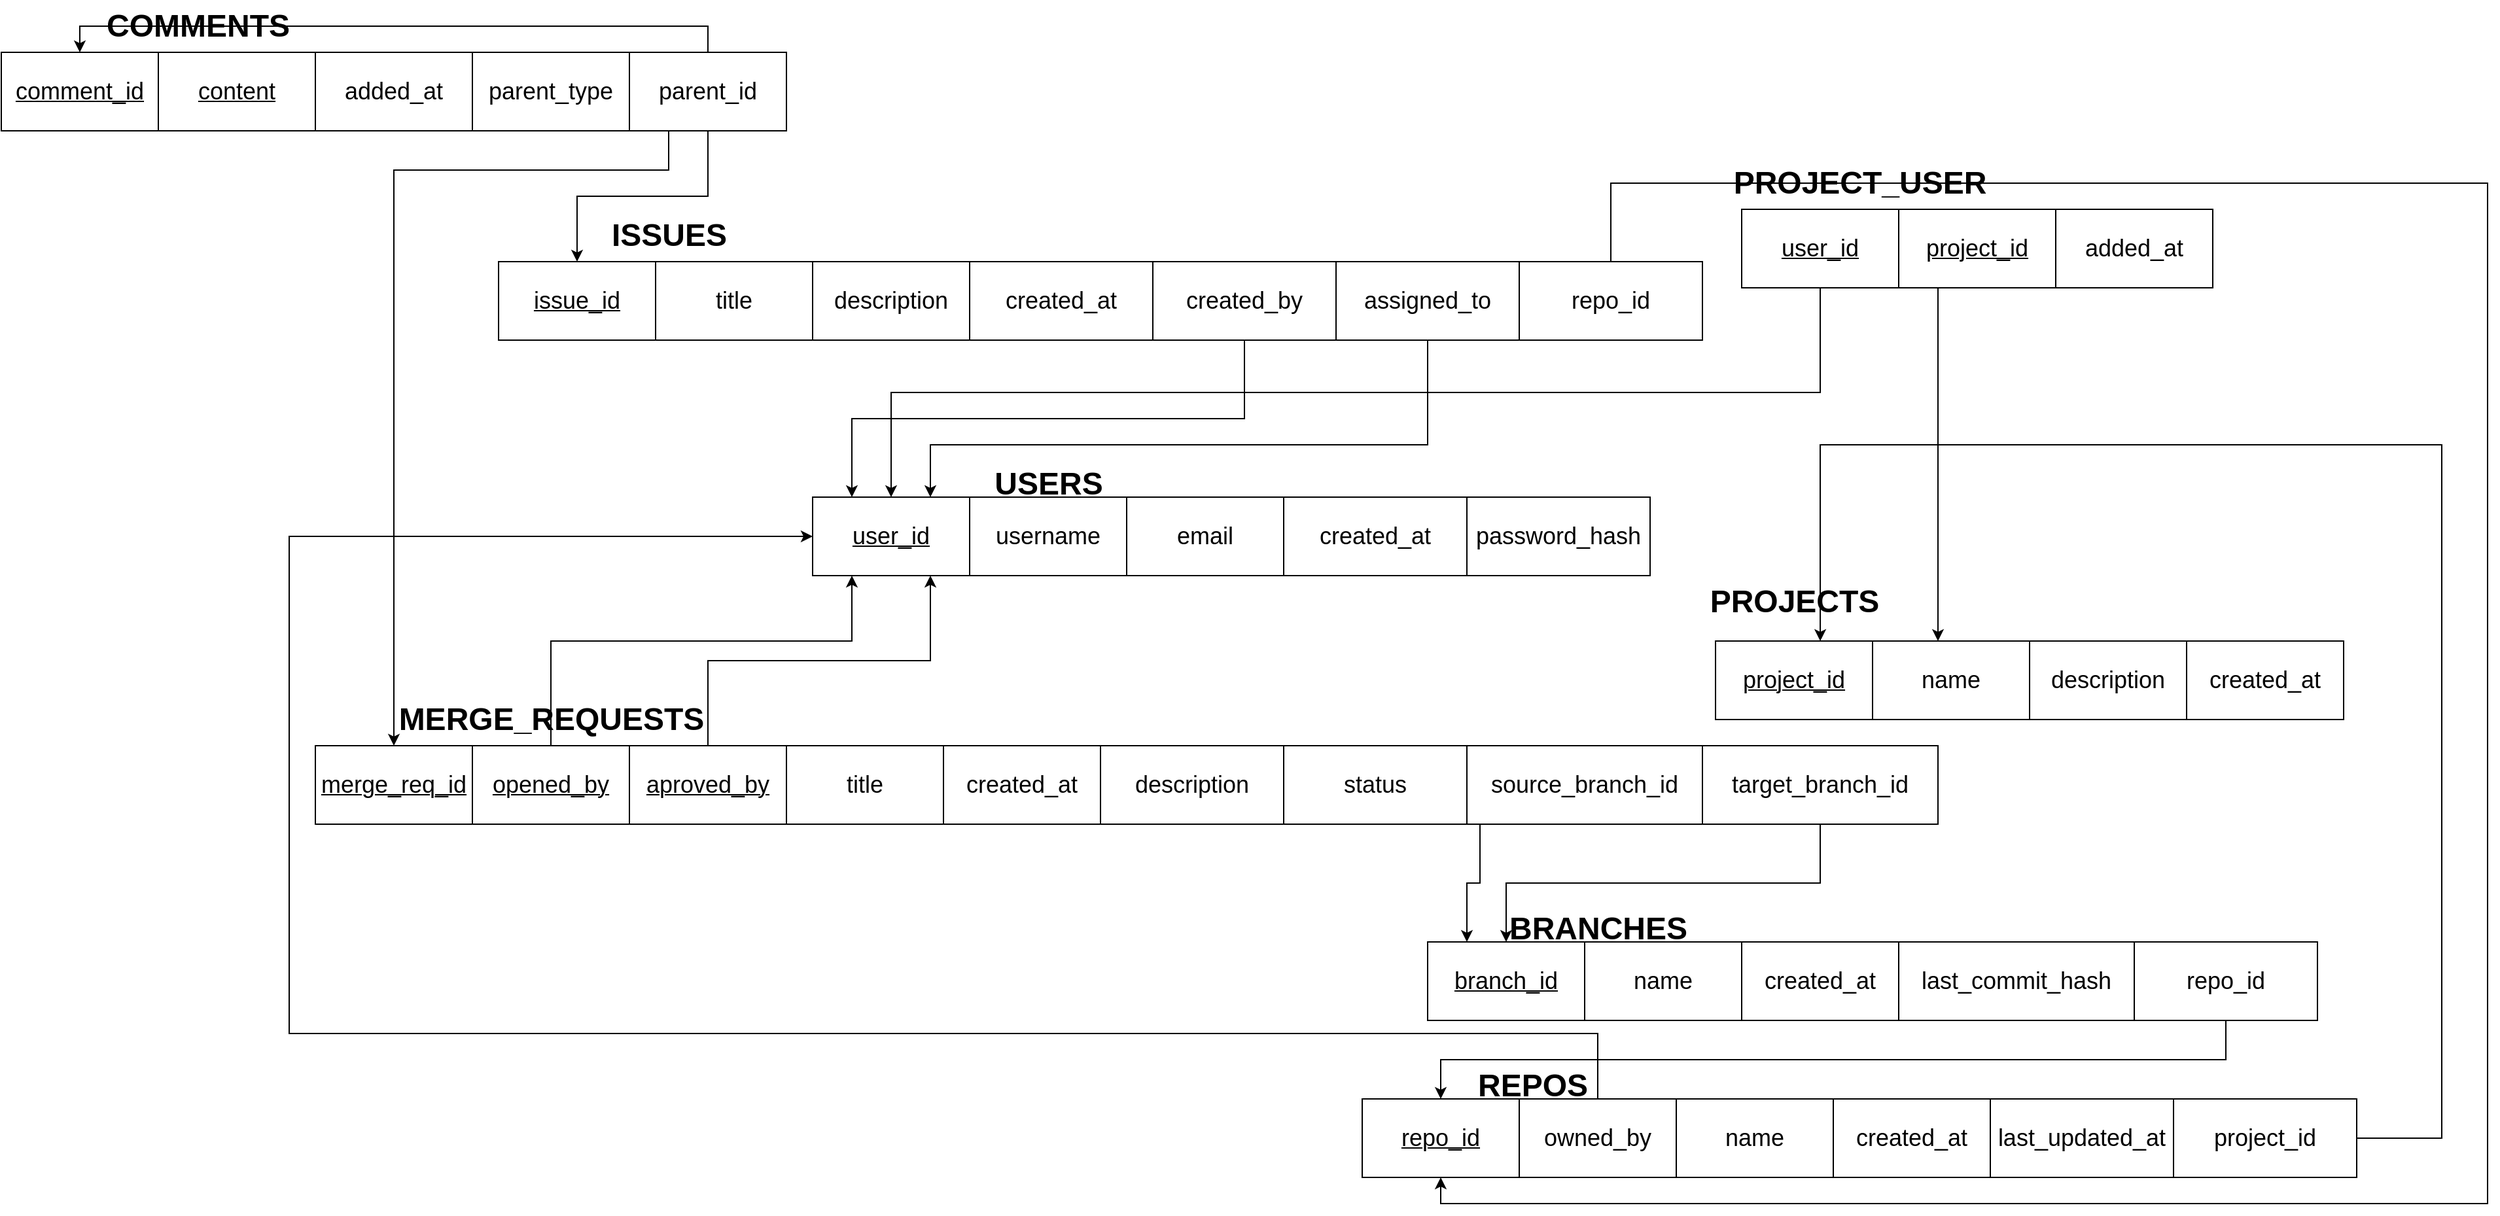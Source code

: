 <mxfile version="24.8.4">
  <diagram name="Page-1" id="3NEETwi28LWin1lFvWzU">
    <mxGraphModel dx="3607" dy="3693" grid="1" gridSize="10" guides="1" tooltips="1" connect="1" arrows="1" fold="1" page="1" pageScale="1" pageWidth="850" pageHeight="1100" math="0" shadow="0">
      <root>
        <mxCell id="0" />
        <mxCell id="1" parent="0" />
        <mxCell id="KrxZb_zsHXh1Ge1TOmgq-1" value="&lt;u&gt;&lt;font style=&quot;font-size: 18px;&quot;&gt;project_id&lt;/font&gt;&lt;/u&gt;" style="rounded=0;whiteSpace=wrap;html=1;" vertex="1" parent="1">
          <mxGeometry x="390" y="-170" width="120" height="60" as="geometry" />
        </mxCell>
        <mxCell id="KrxZb_zsHXh1Ge1TOmgq-2" value="&lt;font style=&quot;font-size: 18px;&quot;&gt;name&lt;/font&gt;" style="rounded=0;whiteSpace=wrap;html=1;" vertex="1" parent="1">
          <mxGeometry x="510" y="-170" width="120" height="60" as="geometry" />
        </mxCell>
        <mxCell id="KrxZb_zsHXh1Ge1TOmgq-3" value="&lt;font style=&quot;font-size: 18px;&quot;&gt;description&lt;/font&gt;" style="rounded=0;whiteSpace=wrap;html=1;" vertex="1" parent="1">
          <mxGeometry x="630" y="-170" width="120" height="60" as="geometry" />
        </mxCell>
        <mxCell id="KrxZb_zsHXh1Ge1TOmgq-4" value="&lt;font style=&quot;font-size: 18px;&quot;&gt;created_at&lt;/font&gt;" style="rounded=0;whiteSpace=wrap;html=1;" vertex="1" parent="1">
          <mxGeometry x="750" y="-170" width="120" height="60" as="geometry" />
        </mxCell>
        <mxCell id="KrxZb_zsHXh1Ge1TOmgq-6" value="&lt;u&gt;&lt;font style=&quot;font-size: 18px;&quot;&gt;repo_id&lt;/font&gt;&lt;/u&gt;" style="rounded=0;whiteSpace=wrap;html=1;" vertex="1" parent="1">
          <mxGeometry x="120" y="180" width="120" height="60" as="geometry" />
        </mxCell>
        <mxCell id="KrxZb_zsHXh1Ge1TOmgq-7" value="&lt;font style=&quot;font-size: 18px;&quot;&gt;name&lt;/font&gt;" style="rounded=0;whiteSpace=wrap;html=1;" vertex="1" parent="1">
          <mxGeometry x="360" y="180" width="120" height="60" as="geometry" />
        </mxCell>
        <mxCell id="KrxZb_zsHXh1Ge1TOmgq-8" value="&lt;span style=&quot;font-size: 18px;&quot;&gt;created_at&lt;/span&gt;" style="rounded=0;whiteSpace=wrap;html=1;" vertex="1" parent="1">
          <mxGeometry x="480" y="180" width="120" height="60" as="geometry" />
        </mxCell>
        <mxCell id="KrxZb_zsHXh1Ge1TOmgq-9" value="&lt;font style=&quot;font-size: 18px;&quot;&gt;last_updated_at&lt;/font&gt;" style="rounded=0;whiteSpace=wrap;html=1;" vertex="1" parent="1">
          <mxGeometry x="600" y="180" width="140" height="60" as="geometry" />
        </mxCell>
        <mxCell id="KrxZb_zsHXh1Ge1TOmgq-12" style="edgeStyle=orthogonalEdgeStyle;rounded=0;orthogonalLoop=1;jettySize=auto;html=1;exitX=1;exitY=0.5;exitDx=0;exitDy=0;entryX=0.667;entryY=0;entryDx=0;entryDy=0;entryPerimeter=0;" edge="1" parent="1" source="KrxZb_zsHXh1Ge1TOmgq-10" target="KrxZb_zsHXh1Ge1TOmgq-1">
          <mxGeometry relative="1" as="geometry">
            <mxPoint x="835" y="220" as="sourcePoint" />
            <mxPoint x="470" y="-210" as="targetPoint" />
            <Array as="points">
              <mxPoint x="880" y="210" />
              <mxPoint x="945" y="210" />
              <mxPoint x="945" y="-320" />
              <mxPoint x="470" y="-320" />
            </Array>
          </mxGeometry>
        </mxCell>
        <mxCell id="KrxZb_zsHXh1Ge1TOmgq-10" value="&lt;font style=&quot;font-size: 18px;&quot;&gt;project_id&lt;/font&gt;" style="rounded=0;whiteSpace=wrap;html=1;" vertex="1" parent="1">
          <mxGeometry x="740" y="180" width="140" height="60" as="geometry" />
        </mxCell>
        <mxCell id="KrxZb_zsHXh1Ge1TOmgq-13" value="&lt;u&gt;&lt;font style=&quot;font-size: 18px;&quot;&gt;branch_id&lt;/font&gt;&lt;/u&gt;" style="rounded=0;whiteSpace=wrap;html=1;" vertex="1" parent="1">
          <mxGeometry x="170" y="60" width="120" height="60" as="geometry" />
        </mxCell>
        <mxCell id="KrxZb_zsHXh1Ge1TOmgq-14" value="&lt;font style=&quot;font-size: 18px;&quot;&gt;name&lt;/font&gt;" style="rounded=0;whiteSpace=wrap;html=1;" vertex="1" parent="1">
          <mxGeometry x="290" y="60" width="120" height="60" as="geometry" />
        </mxCell>
        <mxCell id="KrxZb_zsHXh1Ge1TOmgq-15" value="&lt;span style=&quot;font-size: 18px;&quot;&gt;created_at&lt;/span&gt;" style="rounded=0;whiteSpace=wrap;html=1;" vertex="1" parent="1">
          <mxGeometry x="410" y="60" width="120" height="60" as="geometry" />
        </mxCell>
        <mxCell id="KrxZb_zsHXh1Ge1TOmgq-16" value="&lt;font style=&quot;font-size: 18px;&quot;&gt;last_commit_hash&lt;/font&gt;" style="rounded=0;whiteSpace=wrap;html=1;" vertex="1" parent="1">
          <mxGeometry x="530" y="60" width="180" height="60" as="geometry" />
        </mxCell>
        <mxCell id="KrxZb_zsHXh1Ge1TOmgq-18" style="edgeStyle=orthogonalEdgeStyle;rounded=0;orthogonalLoop=1;jettySize=auto;html=1;exitX=0.5;exitY=1;exitDx=0;exitDy=0;entryX=0.5;entryY=0;entryDx=0;entryDy=0;" edge="1" parent="1" source="KrxZb_zsHXh1Ge1TOmgq-17" target="KrxZb_zsHXh1Ge1TOmgq-6">
          <mxGeometry relative="1" as="geometry" />
        </mxCell>
        <mxCell id="KrxZb_zsHXh1Ge1TOmgq-17" value="&lt;font style=&quot;font-size: 18px;&quot;&gt;repo_id&lt;/font&gt;" style="rounded=0;whiteSpace=wrap;html=1;" vertex="1" parent="1">
          <mxGeometry x="710" y="60" width="140" height="60" as="geometry" />
        </mxCell>
        <mxCell id="KrxZb_zsHXh1Ge1TOmgq-19" value="&lt;u&gt;&lt;font style=&quot;font-size: 18px;&quot;&gt;merge_req_id&lt;/font&gt;&lt;/u&gt;" style="rounded=0;whiteSpace=wrap;html=1;" vertex="1" parent="1">
          <mxGeometry x="-680" y="-90" width="120" height="60" as="geometry" />
        </mxCell>
        <mxCell id="KrxZb_zsHXh1Ge1TOmgq-20" value="&lt;font style=&quot;font-size: 18px;&quot;&gt;title&lt;/font&gt;" style="rounded=0;whiteSpace=wrap;html=1;" vertex="1" parent="1">
          <mxGeometry x="-320" y="-90" width="120" height="60" as="geometry" />
        </mxCell>
        <mxCell id="KrxZb_zsHXh1Ge1TOmgq-21" value="&lt;span style=&quot;font-size: 18px;&quot;&gt;created_at&lt;/span&gt;" style="rounded=0;whiteSpace=wrap;html=1;" vertex="1" parent="1">
          <mxGeometry x="-200" y="-90" width="120" height="60" as="geometry" />
        </mxCell>
        <mxCell id="KrxZb_zsHXh1Ge1TOmgq-22" value="&lt;font style=&quot;font-size: 18px;&quot;&gt;description&lt;/font&gt;" style="rounded=0;whiteSpace=wrap;html=1;" vertex="1" parent="1">
          <mxGeometry x="-80" y="-90" width="140" height="60" as="geometry" />
        </mxCell>
        <mxCell id="KrxZb_zsHXh1Ge1TOmgq-23" value="&lt;font style=&quot;font-size: 18px;&quot;&gt;status&lt;/font&gt;" style="rounded=0;whiteSpace=wrap;html=1;" vertex="1" parent="1">
          <mxGeometry x="60" y="-90" width="140" height="60" as="geometry" />
        </mxCell>
        <mxCell id="KrxZb_zsHXh1Ge1TOmgq-26" style="edgeStyle=orthogonalEdgeStyle;rounded=0;orthogonalLoop=1;jettySize=auto;html=1;exitX=0.5;exitY=1;exitDx=0;exitDy=0;entryX=0.25;entryY=0;entryDx=0;entryDy=0;" edge="1" parent="1" source="KrxZb_zsHXh1Ge1TOmgq-24" target="KrxZb_zsHXh1Ge1TOmgq-13">
          <mxGeometry relative="1" as="geometry">
            <Array as="points">
              <mxPoint x="210" y="-30" />
              <mxPoint x="210" y="15" />
              <mxPoint x="200" y="15" />
            </Array>
          </mxGeometry>
        </mxCell>
        <mxCell id="KrxZb_zsHXh1Ge1TOmgq-24" value="&lt;font style=&quot;font-size: 18px;&quot;&gt;source_branch_id&lt;/font&gt;" style="rounded=0;whiteSpace=wrap;html=1;" vertex="1" parent="1">
          <mxGeometry x="200" y="-90" width="180" height="60" as="geometry" />
        </mxCell>
        <mxCell id="KrxZb_zsHXh1Ge1TOmgq-27" style="edgeStyle=orthogonalEdgeStyle;rounded=0;orthogonalLoop=1;jettySize=auto;html=1;exitX=0.5;exitY=1;exitDx=0;exitDy=0;entryX=0.5;entryY=0;entryDx=0;entryDy=0;" edge="1" parent="1" source="KrxZb_zsHXh1Ge1TOmgq-25" target="KrxZb_zsHXh1Ge1TOmgq-13">
          <mxGeometry relative="1" as="geometry" />
        </mxCell>
        <mxCell id="KrxZb_zsHXh1Ge1TOmgq-25" value="&lt;font style=&quot;font-size: 18px;&quot;&gt;target_branch_id&lt;/font&gt;" style="rounded=0;whiteSpace=wrap;html=1;" vertex="1" parent="1">
          <mxGeometry x="380" y="-90" width="180" height="60" as="geometry" />
        </mxCell>
        <mxCell id="KrxZb_zsHXh1Ge1TOmgq-28" value="&lt;u&gt;&lt;font style=&quot;font-size: 18px;&quot;&gt;user_id&lt;/font&gt;&lt;/u&gt;" style="rounded=0;whiteSpace=wrap;html=1;" vertex="1" parent="1">
          <mxGeometry x="-300" y="-280" width="120" height="60" as="geometry" />
        </mxCell>
        <mxCell id="KrxZb_zsHXh1Ge1TOmgq-29" value="&lt;font style=&quot;font-size: 18px;&quot;&gt;username&lt;/font&gt;" style="rounded=0;whiteSpace=wrap;html=1;" vertex="1" parent="1">
          <mxGeometry x="-180" y="-280" width="120" height="60" as="geometry" />
        </mxCell>
        <mxCell id="KrxZb_zsHXh1Ge1TOmgq-30" value="&lt;span style=&quot;font-size: 18px;&quot;&gt;email&lt;/span&gt;" style="rounded=0;whiteSpace=wrap;html=1;" vertex="1" parent="1">
          <mxGeometry x="-60" y="-280" width="120" height="60" as="geometry" />
        </mxCell>
        <mxCell id="KrxZb_zsHXh1Ge1TOmgq-31" value="&lt;font style=&quot;font-size: 18px;&quot;&gt;created_at&lt;/font&gt;" style="rounded=0;whiteSpace=wrap;html=1;" vertex="1" parent="1">
          <mxGeometry x="60" y="-280" width="140" height="60" as="geometry" />
        </mxCell>
        <mxCell id="KrxZb_zsHXh1Ge1TOmgq-32" value="&lt;font style=&quot;font-size: 18px;&quot;&gt;password_hash&lt;/font&gt;" style="rounded=0;whiteSpace=wrap;html=1;" vertex="1" parent="1">
          <mxGeometry x="200" y="-280" width="140" height="60" as="geometry" />
        </mxCell>
        <mxCell id="KrxZb_zsHXh1Ge1TOmgq-39" style="edgeStyle=orthogonalEdgeStyle;rounded=0;orthogonalLoop=1;jettySize=auto;html=1;exitX=0.5;exitY=0;exitDx=0;exitDy=0;entryX=0.25;entryY=1;entryDx=0;entryDy=0;" edge="1" parent="1" source="KrxZb_zsHXh1Ge1TOmgq-35" target="KrxZb_zsHXh1Ge1TOmgq-28">
          <mxGeometry relative="1" as="geometry">
            <Array as="points">
              <mxPoint x="-500" y="-170" />
              <mxPoint x="-270" y="-170" />
            </Array>
          </mxGeometry>
        </mxCell>
        <mxCell id="KrxZb_zsHXh1Ge1TOmgq-35" value="&lt;u&gt;&lt;font style=&quot;font-size: 18px;&quot;&gt;opened_by&lt;/font&gt;&lt;/u&gt;" style="rounded=0;whiteSpace=wrap;html=1;" vertex="1" parent="1">
          <mxGeometry x="-560" y="-90" width="120" height="60" as="geometry" />
        </mxCell>
        <mxCell id="KrxZb_zsHXh1Ge1TOmgq-40" style="edgeStyle=orthogonalEdgeStyle;rounded=0;orthogonalLoop=1;jettySize=auto;html=1;exitX=0.5;exitY=0;exitDx=0;exitDy=0;entryX=0.75;entryY=1;entryDx=0;entryDy=0;" edge="1" parent="1" source="KrxZb_zsHXh1Ge1TOmgq-36" target="KrxZb_zsHXh1Ge1TOmgq-28">
          <mxGeometry relative="1" as="geometry" />
        </mxCell>
        <mxCell id="KrxZb_zsHXh1Ge1TOmgq-36" value="&lt;u&gt;&lt;font style=&quot;font-size: 18px;&quot;&gt;aproved_by&lt;/font&gt;&lt;/u&gt;" style="rounded=0;whiteSpace=wrap;html=1;" vertex="1" parent="1">
          <mxGeometry x="-440" y="-90" width="120" height="60" as="geometry" />
        </mxCell>
        <mxCell id="KrxZb_zsHXh1Ge1TOmgq-41" value="&lt;u&gt;&lt;font style=&quot;font-size: 18px;&quot;&gt;issue_id&lt;/font&gt;&lt;/u&gt;" style="rounded=0;whiteSpace=wrap;html=1;" vertex="1" parent="1">
          <mxGeometry x="-540" y="-460" width="120" height="60" as="geometry" />
        </mxCell>
        <mxCell id="KrxZb_zsHXh1Ge1TOmgq-42" value="&lt;font style=&quot;font-size: 18px;&quot;&gt;title&lt;/font&gt;" style="rounded=0;whiteSpace=wrap;html=1;" vertex="1" parent="1">
          <mxGeometry x="-420" y="-460" width="120" height="60" as="geometry" />
        </mxCell>
        <mxCell id="KrxZb_zsHXh1Ge1TOmgq-43" value="&lt;span style=&quot;font-size: 18px;&quot;&gt;description&lt;/span&gt;" style="rounded=0;whiteSpace=wrap;html=1;" vertex="1" parent="1">
          <mxGeometry x="-300" y="-460" width="120" height="60" as="geometry" />
        </mxCell>
        <mxCell id="KrxZb_zsHXh1Ge1TOmgq-44" value="&lt;font style=&quot;font-size: 18px;&quot;&gt;created_at&lt;/font&gt;" style="rounded=0;whiteSpace=wrap;html=1;" vertex="1" parent="1">
          <mxGeometry x="-180" y="-460" width="140" height="60" as="geometry" />
        </mxCell>
        <mxCell id="KrxZb_zsHXh1Ge1TOmgq-48" style="edgeStyle=orthogonalEdgeStyle;rounded=0;orthogonalLoop=1;jettySize=auto;html=1;exitX=0.5;exitY=1;exitDx=0;exitDy=0;entryX=0.25;entryY=0;entryDx=0;entryDy=0;" edge="1" parent="1" source="KrxZb_zsHXh1Ge1TOmgq-46" target="KrxZb_zsHXh1Ge1TOmgq-28">
          <mxGeometry relative="1" as="geometry" />
        </mxCell>
        <mxCell id="KrxZb_zsHXh1Ge1TOmgq-46" value="&lt;font style=&quot;font-size: 18px;&quot;&gt;created_by&lt;/font&gt;" style="rounded=0;whiteSpace=wrap;html=1;" vertex="1" parent="1">
          <mxGeometry x="-40" y="-460" width="140" height="60" as="geometry" />
        </mxCell>
        <mxCell id="KrxZb_zsHXh1Ge1TOmgq-49" style="edgeStyle=orthogonalEdgeStyle;rounded=0;orthogonalLoop=1;jettySize=auto;html=1;exitX=0.5;exitY=1;exitDx=0;exitDy=0;entryX=0.75;entryY=0;entryDx=0;entryDy=0;" edge="1" parent="1" source="KrxZb_zsHXh1Ge1TOmgq-47" target="KrxZb_zsHXh1Ge1TOmgq-28">
          <mxGeometry relative="1" as="geometry">
            <Array as="points">
              <mxPoint x="170" y="-320" />
              <mxPoint x="-210" y="-320" />
            </Array>
          </mxGeometry>
        </mxCell>
        <mxCell id="KrxZb_zsHXh1Ge1TOmgq-47" value="&lt;font style=&quot;font-size: 18px;&quot;&gt;assigned_to&lt;/font&gt;" style="rounded=0;whiteSpace=wrap;html=1;" vertex="1" parent="1">
          <mxGeometry x="100" y="-460" width="140" height="60" as="geometry" />
        </mxCell>
        <mxCell id="KrxZb_zsHXh1Ge1TOmgq-52" style="edgeStyle=orthogonalEdgeStyle;rounded=0;orthogonalLoop=1;jettySize=auto;html=1;exitX=0.5;exitY=0;exitDx=0;exitDy=0;entryX=0;entryY=0.5;entryDx=0;entryDy=0;" edge="1" parent="1" source="KrxZb_zsHXh1Ge1TOmgq-51" target="KrxZb_zsHXh1Ge1TOmgq-28">
          <mxGeometry relative="1" as="geometry">
            <Array as="points">
              <mxPoint x="300" y="130" />
              <mxPoint x="-700" y="130" />
              <mxPoint x="-700" y="-250" />
            </Array>
          </mxGeometry>
        </mxCell>
        <mxCell id="KrxZb_zsHXh1Ge1TOmgq-51" value="&lt;font style=&quot;font-size: 18px;&quot;&gt;owned_by&lt;/font&gt;" style="rounded=0;whiteSpace=wrap;html=1;" vertex="1" parent="1">
          <mxGeometry x="240" y="180" width="120" height="60" as="geometry" />
        </mxCell>
        <mxCell id="KrxZb_zsHXh1Ge1TOmgq-59" style="edgeStyle=orthogonalEdgeStyle;rounded=0;orthogonalLoop=1;jettySize=auto;html=1;exitX=0.5;exitY=1;exitDx=0;exitDy=0;entryX=0.5;entryY=0;entryDx=0;entryDy=0;" edge="1" parent="1" source="KrxZb_zsHXh1Ge1TOmgq-53" target="KrxZb_zsHXh1Ge1TOmgq-28">
          <mxGeometry relative="1" as="geometry" />
        </mxCell>
        <mxCell id="KrxZb_zsHXh1Ge1TOmgq-53" value="&lt;u&gt;&lt;font style=&quot;font-size: 18px;&quot;&gt;user_id&lt;/font&gt;&lt;/u&gt;" style="rounded=0;whiteSpace=wrap;html=1;" vertex="1" parent="1">
          <mxGeometry x="410" y="-500" width="120" height="60" as="geometry" />
        </mxCell>
        <mxCell id="KrxZb_zsHXh1Ge1TOmgq-60" style="edgeStyle=orthogonalEdgeStyle;rounded=0;orthogonalLoop=1;jettySize=auto;html=1;exitX=0.25;exitY=1;exitDx=0;exitDy=0;entryX=0.5;entryY=0;entryDx=0;entryDy=0;" edge="1" parent="1" source="KrxZb_zsHXh1Ge1TOmgq-54">
          <mxGeometry relative="1" as="geometry">
            <mxPoint x="540" y="-420" as="sourcePoint" />
            <mxPoint x="560" y="-170" as="targetPoint" />
          </mxGeometry>
        </mxCell>
        <mxCell id="KrxZb_zsHXh1Ge1TOmgq-54" value="&lt;font style=&quot;font-size: 18px;&quot;&gt;&lt;u&gt;project_id&lt;/u&gt;&lt;/font&gt;" style="rounded=0;whiteSpace=wrap;html=1;" vertex="1" parent="1">
          <mxGeometry x="530" y="-500" width="120" height="60" as="geometry" />
        </mxCell>
        <mxCell id="KrxZb_zsHXh1Ge1TOmgq-55" value="&lt;span style=&quot;font-size: 18px;&quot;&gt;added_at&lt;/span&gt;" style="rounded=0;whiteSpace=wrap;html=1;" vertex="1" parent="1">
          <mxGeometry x="650" y="-500" width="120" height="60" as="geometry" />
        </mxCell>
        <mxCell id="KrxZb_zsHXh1Ge1TOmgq-62" value="&lt;u&gt;&lt;font style=&quot;font-size: 18px;&quot;&gt;comment_id&lt;/font&gt;&lt;/u&gt;" style="rounded=0;whiteSpace=wrap;html=1;" vertex="1" parent="1">
          <mxGeometry x="-920" y="-620" width="120" height="60" as="geometry" />
        </mxCell>
        <mxCell id="KrxZb_zsHXh1Ge1TOmgq-63" value="&lt;font style=&quot;font-size: 18px;&quot;&gt;&lt;u&gt;content&lt;/u&gt;&lt;/font&gt;" style="rounded=0;whiteSpace=wrap;html=1;" vertex="1" parent="1">
          <mxGeometry x="-800" y="-620" width="120" height="60" as="geometry" />
        </mxCell>
        <mxCell id="KrxZb_zsHXh1Ge1TOmgq-64" value="&lt;span style=&quot;font-size: 18px;&quot;&gt;added_at&lt;/span&gt;" style="rounded=0;whiteSpace=wrap;html=1;" vertex="1" parent="1">
          <mxGeometry x="-680" y="-620" width="120" height="60" as="geometry" />
        </mxCell>
        <mxCell id="KrxZb_zsHXh1Ge1TOmgq-65" value="&lt;span style=&quot;font-size: 18px;&quot;&gt;parent_type&lt;/span&gt;" style="rounded=0;whiteSpace=wrap;html=1;" vertex="1" parent="1">
          <mxGeometry x="-560" y="-620" width="120" height="60" as="geometry" />
        </mxCell>
        <mxCell id="KrxZb_zsHXh1Ge1TOmgq-67" style="edgeStyle=orthogonalEdgeStyle;rounded=0;orthogonalLoop=1;jettySize=auto;html=1;exitX=0.5;exitY=0;exitDx=0;exitDy=0;entryX=0.5;entryY=0;entryDx=0;entryDy=0;" edge="1" parent="1" source="KrxZb_zsHXh1Ge1TOmgq-66" target="KrxZb_zsHXh1Ge1TOmgq-62">
          <mxGeometry relative="1" as="geometry" />
        </mxCell>
        <mxCell id="KrxZb_zsHXh1Ge1TOmgq-68" style="edgeStyle=orthogonalEdgeStyle;rounded=0;orthogonalLoop=1;jettySize=auto;html=1;exitX=0.5;exitY=1;exitDx=0;exitDy=0;entryX=0.5;entryY=0;entryDx=0;entryDy=0;" edge="1" parent="1" source="KrxZb_zsHXh1Ge1TOmgq-66" target="KrxZb_zsHXh1Ge1TOmgq-41">
          <mxGeometry relative="1" as="geometry" />
        </mxCell>
        <mxCell id="KrxZb_zsHXh1Ge1TOmgq-69" style="edgeStyle=orthogonalEdgeStyle;rounded=0;orthogonalLoop=1;jettySize=auto;html=1;exitX=0.25;exitY=1;exitDx=0;exitDy=0;" edge="1" parent="1" source="KrxZb_zsHXh1Ge1TOmgq-66" target="KrxZb_zsHXh1Ge1TOmgq-19">
          <mxGeometry relative="1" as="geometry">
            <Array as="points">
              <mxPoint x="-410" y="-530" />
              <mxPoint x="-620" y="-530" />
            </Array>
          </mxGeometry>
        </mxCell>
        <mxCell id="KrxZb_zsHXh1Ge1TOmgq-66" value="&lt;span style=&quot;font-size: 18px;&quot;&gt;parent_id&lt;/span&gt;" style="rounded=0;whiteSpace=wrap;html=1;" vertex="1" parent="1">
          <mxGeometry x="-440" y="-620" width="120" height="60" as="geometry" />
        </mxCell>
        <mxCell id="KrxZb_zsHXh1Ge1TOmgq-71" style="edgeStyle=orthogonalEdgeStyle;rounded=0;orthogonalLoop=1;jettySize=auto;html=1;exitX=0.5;exitY=0;exitDx=0;exitDy=0;entryX=0.5;entryY=1;entryDx=0;entryDy=0;" edge="1" parent="1" source="KrxZb_zsHXh1Ge1TOmgq-70" target="KrxZb_zsHXh1Ge1TOmgq-6">
          <mxGeometry relative="1" as="geometry">
            <Array as="points">
              <mxPoint x="310" y="-520" />
              <mxPoint x="980" y="-520" />
              <mxPoint x="980" y="260" />
              <mxPoint x="180" y="260" />
            </Array>
          </mxGeometry>
        </mxCell>
        <mxCell id="KrxZb_zsHXh1Ge1TOmgq-70" value="&lt;font style=&quot;font-size: 18px;&quot;&gt;repo_id&lt;/font&gt;" style="rounded=0;whiteSpace=wrap;html=1;" vertex="1" parent="1">
          <mxGeometry x="240" y="-460" width="140" height="60" as="geometry" />
        </mxCell>
        <mxCell id="KrxZb_zsHXh1Ge1TOmgq-72" value="COMMENTS" style="text;strokeColor=none;fillColor=none;html=1;fontSize=24;fontStyle=1;verticalAlign=middle;align=center;" vertex="1" parent="1">
          <mxGeometry x="-820" y="-660" width="100" height="40" as="geometry" />
        </mxCell>
        <mxCell id="KrxZb_zsHXh1Ge1TOmgq-73" value="ISSUES" style="text;strokeColor=none;fillColor=none;html=1;fontSize=24;fontStyle=1;verticalAlign=middle;align=center;" vertex="1" parent="1">
          <mxGeometry x="-460" y="-500" width="100" height="40" as="geometry" />
        </mxCell>
        <mxCell id="KrxZb_zsHXh1Ge1TOmgq-74" value="MERGE_REQUESTS" style="text;strokeColor=none;fillColor=none;html=1;fontSize=24;fontStyle=1;verticalAlign=middle;align=center;" vertex="1" parent="1">
          <mxGeometry x="-550" y="-130" width="100" height="40" as="geometry" />
        </mxCell>
        <mxCell id="KrxZb_zsHXh1Ge1TOmgq-75" value="USERS" style="text;strokeColor=none;fillColor=none;html=1;fontSize=24;fontStyle=1;verticalAlign=middle;align=center;" vertex="1" parent="1">
          <mxGeometry x="-170" y="-310" width="100" height="40" as="geometry" />
        </mxCell>
        <mxCell id="KrxZb_zsHXh1Ge1TOmgq-76" value="REPOS" style="text;strokeColor=none;fillColor=none;html=1;fontSize=24;fontStyle=1;verticalAlign=middle;align=center;" vertex="1" parent="1">
          <mxGeometry x="200" y="150" width="100" height="40" as="geometry" />
        </mxCell>
        <mxCell id="KrxZb_zsHXh1Ge1TOmgq-77" value="BRANCHES" style="text;strokeColor=none;fillColor=none;html=1;fontSize=24;fontStyle=1;verticalAlign=middle;align=center;" vertex="1" parent="1">
          <mxGeometry x="250" y="30" width="100" height="40" as="geometry" />
        </mxCell>
        <mxCell id="KrxZb_zsHXh1Ge1TOmgq-79" value="PROJECTS" style="text;strokeColor=none;fillColor=none;html=1;fontSize=24;fontStyle=1;verticalAlign=middle;align=center;" vertex="1" parent="1">
          <mxGeometry x="400" y="-220" width="100" height="40" as="geometry" />
        </mxCell>
        <mxCell id="KrxZb_zsHXh1Ge1TOmgq-80" value="PROJECT_USER" style="text;strokeColor=none;fillColor=none;html=1;fontSize=24;fontStyle=1;verticalAlign=middle;align=center;" vertex="1" parent="1">
          <mxGeometry x="450" y="-540" width="100" height="40" as="geometry" />
        </mxCell>
      </root>
    </mxGraphModel>
  </diagram>
</mxfile>

